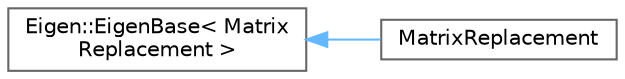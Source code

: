 digraph "类继承关系图"
{
 // LATEX_PDF_SIZE
  bgcolor="transparent";
  edge [fontname=Helvetica,fontsize=10,labelfontname=Helvetica,labelfontsize=10];
  node [fontname=Helvetica,fontsize=10,shape=box,height=0.2,width=0.4];
  rankdir="LR";
  Node0 [id="Node000000",label="Eigen::EigenBase\< Matrix\lReplacement \>",height=0.2,width=0.4,color="grey40", fillcolor="white", style="filled",URL="$struct_eigen_1_1_eigen_base.html",tooltip=" "];
  Node0 -> Node1 [id="edge3868_Node000000_Node000001",dir="back",color="steelblue1",style="solid",tooltip=" "];
  Node1 [id="Node000001",label="MatrixReplacement",height=0.2,width=0.4,color="grey40", fillcolor="white", style="filled",URL="$class_matrix_replacement.html",tooltip=" "];
}
